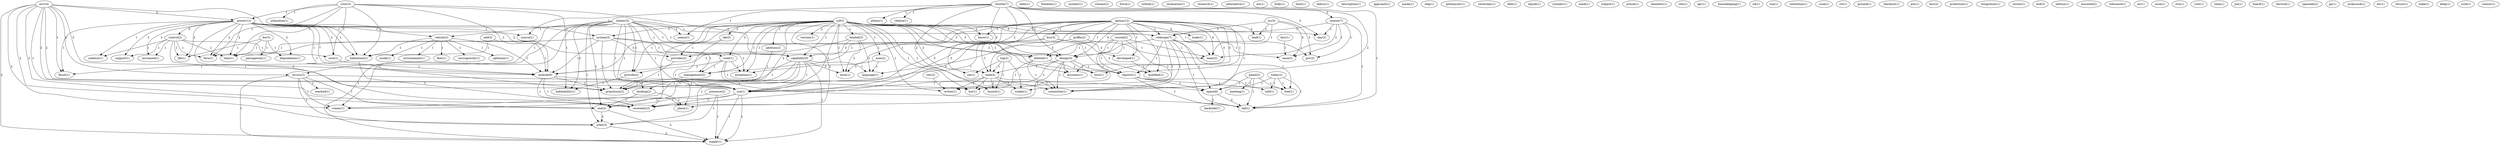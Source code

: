 digraph G {
  crew [ label="crew(3)" ];
  utilization [ label="utilization(1)" ];
  power [ label="power(12)" ];
  core [ label="core(1)" ];
  habitation [ label="habitation(2)" ];
  module [ label="module(8)" ];
  thru [ label="thru(1)" ];
  capability [ label="capability(9)" ];
  habitability [ label="habitability(1)" ];
  time [ label="time(1)" ];
  adds [ label="adds(1)" ];
  launch [ label="launch(1)" ];
  acrv [ label="acrv(4)" ];
  use [ label="use(1)" ];
  occurs [ label="occurs(2)" ];
  finish [ label="finish(1)" ];
  assembly [ label="assembly(2)" ];
  comes [ label="comes(1)" ];
  use [ label="use(1)" ];
  one [ label="one(2)" ];
  orbit [ label="orbit(3)" ];
  supply [ label="supply(1)" ];
  freedom [ label="freedom(1)" ];
  control [ label="control(2)" ];
  increased [ label="increased(1)" ];
  vehicle [ label="vehicle(3)" ];
  provides [ label="provides(2)" ];
  radiator [ label="radiator(1)" ];
  system [ label="system(3)" ];
  source [ label="source(1)" ];
  support [ label="support(1)" ];
  day [ label="day(2)" ];
  degradation [ label="degradation(1)" ];
  propulsion [ label="propulsion(2)" ];
  life [ label="life(1)" ];
  shuttle [ label="shuttle(7)" ];
  station [ label="station(7)" ];
  set [ label="set(1)" ];
  seems [ label="seems(1)" ];
  utilize [ label="utilize(1)" ];
  design [ label="design(3)" ];
  tank [ label="tank(4)" ];
  vehilce [ label="vehilce(1)" ];
  launch [ label="launch(1)" ];
  rocket [ label="rocket(1)" ];
  tail [ label="tail(1)" ];
  orbiter [ label="orbiter(5)" ];
  deleted [ label="deleted(1)" ];
  redesign [ label="redesign(7)" ];
  provide [ label="provide(2)" ];
  list [ label="list(1)" ];
  number [ label="number(1)" ];
  volume [ label="volume(2)" ];
  force [ label="force(1)" ];
  orbital [ label="orbital(1)" ];
  inclination [ label="inclination(1)" ];
  research [ label="research(1)" ];
  option [ label="option(12)" ];
  bus [ label="bus(3)" ];
  looks [ label="looks(1)" ];
  lead [ label="lead(1)" ];
  know [ label="know(1)" ];
  team [ label="team(3)" ];
  reports [ label="reports(1)" ];
  developed [ label="developed(1)" ];
  management [ label="management(2)" ];
  assumes [ label="assumes(1)" ];
  qualified [ label="qualified(1)" ];
  committee [ label="committee(1)" ];
  love [ label="love(1)" ];
  exception [ label="exception(1)" ];
  alternative [ label="alternative(1)" ];
  aio [ label="aio(1)" ];
  body [ label="body(1)" ];
  add [ label="add(3)" ];
  fault [ label="fault(1)" ];
  debris [ label="debris(1)" ];
  description [ label="description(1)" ];
  approach [ label="approach(1)" ];
  nasda [ label="nasda(1)" ];
  reached [ label="reached(1)" ];
  slap [ label="slap(1)" ];
  gothamcity [ label="gothamcity(1)" ];
  ssf [ label="ssf(5)" ];
  lab [ label="lab(2)" ];
  version [ label="version(1)" ];
  used [ label="used(1)" ];
  addition [ label="addition(2)" ];
  tended [ label="tended(3)" ];
  docking [ label="docking(2)" ];
  place [ label="place(1)" ];
  man [ label="man(2)" ];
  term [ label="term(1)" ];
  writes [ label="writes(1)" ];
  crystal [ label="crystal(2)" ];
  yesterday [ label="yesterday(1)" ];
  microgravity [ label="microgravity(1)" ];
  optimize [ label="optimize(1)" ];
  mode [ label="mode(1)" ];
  environment [ label="environment(1)" ];
  flies [ label="flies(1)" ];
  dbm [ label="dbm(1)" ];
  skylab [ label="skylab(1)" ];
  cylinder [ label="cylinder(1)" ];
  mark [ label="mark(1)" ];
  subject [ label="subject(1)" ];
  article [ label="article(1)" ];
  diameter [ label="diameter(1)" ];
  jsc [ label="jsc(5)" ];
  gov [ label="gov(3)" ];
  nasa [ label="nasa(3)" ];
  site [ label="site(1)" ];
  griffin [ label="griffin(2)" ];
  language [ label="language(1)" ];
  top [ label="top(2)" ];
  apr [ label="apr(1)" ];
  housekeeping [ label="housekeeping(1)" ];
  space [ label="space(6)" ];
  fuel [ label="fuel(1)" ];
  nd [ label="nd(1)" ];
  esa [ label="esa(1)" ];
  centerline [ label="centerline(1)" ];
  cone [ label="cone(1)" ];
  panel [ label="panel(2)" ];
  meeting [ label="meeting(1)" ];
  told [ label="told(1)" ];
  srt [ label="srt(1)" ];
  ground [ label="ground(1)" ];
  checkout [ label="checkout(1)" ];
  put [ label="put(1)" ];
  larc [ label="larc(2)" ];
  protection [ label="protection(1)" ];
  integration [ label="integration(1)" ];
  reston [ label="reston(1)" ];
  end [ label="end(3)" ];
  edition [ label="edition(1)" ];
  mounted [ label="mounted(2)" ];
  tolerance [ label="tolerance(1)" ];
  air [ label="air(1)" ];
  lerc [ label="lerc(1)" ];
  kw [ label="kw(3)" ];
  passageway [ label="passageway(1)" ];
  today [ label="today(2)" ];
  nose [ label="nose(1)" ];
  eva [ label="eva(1)" ];
  cost [ label="cost(1)" ];
  backside [ label="backside(1)" ];
  presence [ label="presence(2)" ];
  shea [ label="shea(1)" ];
  joe [ label="joe(1)" ];
  board [ label="board(1)" ];
  derived [ label="derived(1)" ];
  spacelab [ label="spacelab(2)" ];
  city [ label="city(2)" ];
  gn [ label="gn(1)" ];
  mckissock [ label="mckissock(1)" ];
  elv [ label="elv(1)" ];
  return [ label="return(1)" ];
  mike [ label="mike(1)" ];
  keep [ label="keep(1)" ];
  york [ label="york(1)" ];
  connor [ label="connor(1)" ];
  crew -> utilization [ label="1" ];
  crew -> power [ label="1" ];
  crew -> core [ label="1" ];
  crew -> habitation [ label="1" ];
  crew -> module [ label="2" ];
  crew -> thru [ label="1" ];
  crew -> capability [ label="1" ];
  crew -> habitability [ label="1" ];
  crew -> time [ label="1" ];
  acrv -> power [ label="2" ];
  acrv -> use [ label="2" ];
  acrv -> occurs [ label="2" ];
  acrv -> habitation [ label="1" ];
  acrv -> finish [ label="1" ];
  acrv -> module [ label="2" ];
  acrv -> assembly [ label="1" ];
  acrv -> comes [ label="2" ];
  acrv -> use [ label="2" ];
  acrv -> one [ label="2" ];
  acrv -> orbit [ label="2" ];
  acrv -> supply [ label="2" ];
  power -> control [ label="3" ];
  power -> increased [ label="2" ];
  power -> vehicle [ label="1" ];
  power -> provides [ label="2" ];
  power -> core [ label="2" ];
  power -> radiator [ label="1" ];
  power -> system [ label="3" ];
  power -> source [ label="1" ];
  power -> habitation [ label="1" ];
  power -> finish [ label="1" ];
  power -> module [ label="7" ];
  power -> thru [ label="2" ];
  power -> assembly [ label="1" ];
  power -> support [ label="2" ];
  power -> day [ label="1" ];
  power -> degradation [ label="2" ];
  power -> time [ label="2" ];
  power -> propulsion [ label="1" ];
  power -> life [ label="2" ];
  shuttle -> station [ label="2" ];
  shuttle -> source [ label="1" ];
  shuttle -> set [ label="2" ];
  shuttle -> seems [ label="1" ];
  shuttle -> utilize [ label="1" ];
  shuttle -> design [ label="1" ];
  shuttle -> tank [ label="2" ];
  shuttle -> day [ label="2" ];
  shuttle -> vehilce [ label="1" ];
  shuttle -> launch [ label="2" ];
  shuttle -> rocket [ label="2" ];
  shuttle -> tail [ label="1" ];
  control -> increased [ label="1" ];
  control -> core [ label="1" ];
  control -> radiator [ label="1" ];
  control -> thru [ label="1" ];
  control -> support [ label="1" ];
  control -> time [ label="1" ];
  control -> propulsion [ label="1" ];
  control -> life [ label="1" ];
  orbiter -> use [ label="1" ];
  orbiter -> occurs [ label="1" ];
  orbiter -> vehicle [ label="1" ];
  orbiter -> deleted [ label="1" ];
  orbiter -> seems [ label="1" ];
  orbiter -> redesign [ label="1" ];
  orbiter -> design [ label="1" ];
  orbiter -> capability [ label="1" ];
  orbiter -> comes [ label="1" ];
  orbiter -> provide [ label="1" ];
  orbiter -> use [ label="1" ];
  orbiter -> habitability [ label="1" ];
  orbiter -> one [ label="1" ];
  orbiter -> orbit [ label="1" ];
  orbiter -> supply [ label="1" ];
  orbiter -> list [ label="1" ];
  option -> bus [ label="1" ];
  option -> use [ label="3" ];
  option -> looks [ label="3" ];
  option -> lead [ label="2" ];
  option -> know [ label="3" ];
  option -> deleted [ label="1" ];
  option -> team [ label="4" ];
  option -> redesign [ label="1" ];
  option -> design [ label="4" ];
  option -> reports [ label="1" ];
  option -> developed [ label="1" ];
  option -> management [ label="1" ];
  option -> assumes [ label="3" ];
  option -> qualified [ label="1" ];
  option -> assembly [ label="3" ];
  option -> tank [ label="3" ];
  option -> use [ label="3" ];
  option -> committee [ label="1" ];
  option -> love [ label="3" ];
  option -> exception [ label="1" ];
  add -> habitation [ label="1" ];
  add -> module [ label="1" ];
  bus -> provides [ label="1" ];
  bus -> developed [ label="2" ];
  bus -> qualified [ label="2" ];
  bus -> propulsion [ label="1" ];
  use -> assembly [ label="1" ];
  use -> comes [ label="1" ];
  use -> supply [ label="1" ];
  occurs -> reached [ label="1" ];
  occurs -> comes [ label="1" ];
  occurs -> use [ label="1" ];
  occurs -> one [ label="1" ];
  occurs -> orbit [ label="1" ];
  occurs -> supply [ label="1" ];
  ssf -> lab [ label="2" ];
  ssf -> version [ label="2" ];
  ssf -> system [ label="1" ];
  ssf -> know [ label="2" ];
  ssf -> deleted [ label="2" ];
  ssf -> used [ label="2" ];
  ssf -> team [ label="1" ];
  ssf -> redesign [ label="3" ];
  ssf -> addition [ label="1" ];
  ssf -> tended [ label="1" ];
  ssf -> design [ label="3" ];
  ssf -> reports [ label="1" ];
  ssf -> management [ label="1" ];
  ssf -> module [ label="3" ];
  ssf -> capability [ label="1" ];
  ssf -> assumes [ label="2" ];
  ssf -> assembly [ label="2" ];
  ssf -> docking [ label="2" ];
  ssf -> tank [ label="2" ];
  ssf -> provide [ label="1" ];
  ssf -> place [ label="2" ];
  ssf -> man [ label="1" ];
  ssf -> use [ label="2" ];
  ssf -> term [ label="1" ];
  ssf -> committee [ label="1" ];
  ssf -> love [ label="2" ];
  ssf -> exception [ label="1" ];
  ssf -> writes [ label="1" ];
  ssf -> list [ label="1" ];
  crystal -> deleted [ label="1" ];
  crystal -> team [ label="1" ];
  crystal -> design [ label="1" ];
  crystal -> reports [ label="1" ];
  crystal -> committee [ label="1" ];
  crystal -> writes [ label="1" ];
  vehicle -> microgravity [ label="1" ];
  vehicle -> optimize [ label="1" ];
  vehicle -> habitation [ label="1" ];
  vehicle -> mode [ label="1" ];
  vehicle -> module [ label="1" ];
  vehicle -> environment [ label="1" ];
  vehicle -> flies [ label="1" ];
  lab -> provides [ label="1" ];
  lab -> place [ label="1" ];
  provides -> propulsion [ label="1" ];
  jsc -> lead [ label="1" ];
  jsc -> team [ label="1" ];
  jsc -> redesign [ label="1" ];
  jsc -> gov [ label="3" ];
  jsc -> nasa [ label="3" ];
  core -> module [ label="1" ];
  station -> team [ label="2" ];
  station -> redesign [ label="1" ];
  station -> gov [ label="1" ];
  station -> day [ label="1" ];
  station -> nasa [ label="1" ];
  station -> tail [ label="1" ];
  griffin -> team [ label="1" ];
  griffin -> language [ label="1" ];
  system -> used [ label="1" ];
  system -> management [ label="1" ];
  system -> module [ label="1" ];
  system -> thru [ label="1" ];
  system -> exception [ label="1" ];
  system -> time [ label="1" ];
  system -> propulsion [ label="1" ];
  top -> set [ label="1" ];
  top -> tank [ label="1" ];
  top -> launch [ label="1" ];
  top -> rocket [ label="1" ];
  deleted -> reports [ label="1" ];
  deleted -> committee [ label="1" ];
  deleted -> list [ label="1" ];
  used -> management [ label="1" ];
  used -> provide [ label="1" ];
  used -> space [ label="1" ];
  used -> exception [ label="1" ];
  used -> tail [ label="1" ];
  redesign -> design [ label="1" ];
  redesign -> reports [ label="1" ];
  redesign -> gov [ label="1" ];
  redesign -> committee [ label="1" ];
  redesign -> nasa [ label="1" ];
  redesign -> space [ label="1" ];
  redesign -> fuel [ label="1" ];
  redesign -> list [ label="1" ];
  redesign -> tail [ label="1" ];
  addition -> propulsion [ label="1" ];
  tended -> module [ label="2" ];
  tended -> capability [ label="2" ];
  tended -> term [ label="2" ];
  tended -> language [ label="1" ];
  habitation -> finish [ label="1" ];
  habitation -> assembly [ label="1" ];
  design -> reports [ label="1" ];
  design -> assumes [ label="1" ];
  design -> assembly [ label="1" ];
  design -> tank [ label="1" ];
  design -> use [ label="1" ];
  design -> committee [ label="1" ];
  design -> love [ label="1" ];
  panel -> space [ label="1" ];
  panel -> meeting [ label="1" ];
  panel -> fuel [ label="1" ];
  panel -> tail [ label="1" ];
  reports -> space [ label="1" ];
  reports -> fuel [ label="1" ];
  reports -> told [ label="1" ];
  reports -> tail [ label="1" ];
  developed -> qualified [ label="1" ];
  management -> propulsion [ label="1" ];
  module -> assembly [ label="1" ];
  module -> docking [ label="1" ];
  module -> place [ label="1" ];
  module -> propulsion [ label="1" ];
  capability -> comes [ label="1" ];
  capability -> use [ label="1" ];
  capability -> term [ label="2" ];
  capability -> one [ label="1" ];
  capability -> orbit [ label="1" ];
  capability -> supply [ label="1" ];
  capability -> language [ label="1" ];
  capability -> propulsion [ label="1" ];
  docking -> place [ label="1" ];
  docking -> one [ label="1" ];
  tank -> use [ label="1" ];
  tank -> committee [ label="1" ];
  tank -> launch [ label="1" ];
  tank -> rocket [ label="1" ];
  tank -> writes [ label="1" ];
  tank -> list [ label="1" ];
  provide -> habitability [ label="1" ];
  man -> term [ label="1" ];
  man -> language [ label="1" ];
  use -> supply [ label="1" ];
  lerc -> nasa [ label="1" ];
  kw -> passageway [ label="1" ];
  kw -> degradation [ label="1" ];
  kw -> time [ label="1" ];
  kw -> life [ label="1" ];
  today -> space [ label="1" ];
  today -> fuel [ label="1" ];
  today -> told [ label="1" ];
  today -> tail [ label="1" ];
  space -> tail [ label="2" ];
  space -> backside [ label="1" ];
  presence -> one [ label="1" ];
  presence -> orbit [ label="1" ];
  presence -> supply [ label="1" ];
  one -> orbit [ label="2" ];
  one -> supply [ label="2" ];
  orbit -> supply [ label="2" ];
  city -> writes [ label="1" ];
}
